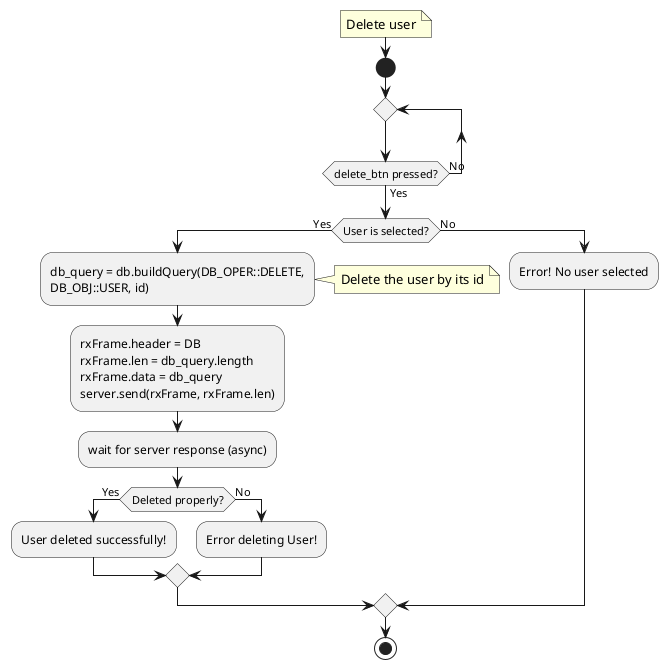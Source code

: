 @startuml
'-----------------------
  note right
    Delete user
  end note
'-----------------------
  start
    repeat
    repeat while(delete_btn pressed?) is (No) not (Yes)
    
    if (User is selected?) then (Yes)

        :db_query = db.buildQuery(DB_OPER::DELETE, 
        DB_OBJ::USER, id);
        note right 
            Delete the user by its id
        end note
        :rxFrame.header = DB
        rxFrame.len = db_query.length
        rxFrame.data = db_query
        server.send(rxFrame, rxFrame.len);

        :wait for server response (async);
      
        if(Deleted properly?) then (Yes)
            :User deleted successfully!;
        else (No)
            :Error deleting User!;
        endif
    else (No)
        :Error! No user selected;
    endif   
  stop
  
'-----------------------
@enduml
